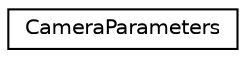 digraph "Graphical Class Hierarchy"
{
 // LATEX_PDF_SIZE
  edge [fontname="Helvetica",fontsize="10",labelfontname="Helvetica",labelfontsize="10"];
  node [fontname="Helvetica",fontsize="10",shape=record];
  rankdir="LR";
  Node0 [label="CameraParameters",height=0.2,width=0.4,color="black", fillcolor="white", style="filled",URL="$structsl_1_1CameraParameters.html",tooltip="Calibration information for an individual sensor on the ZED (left or right)."];
}
